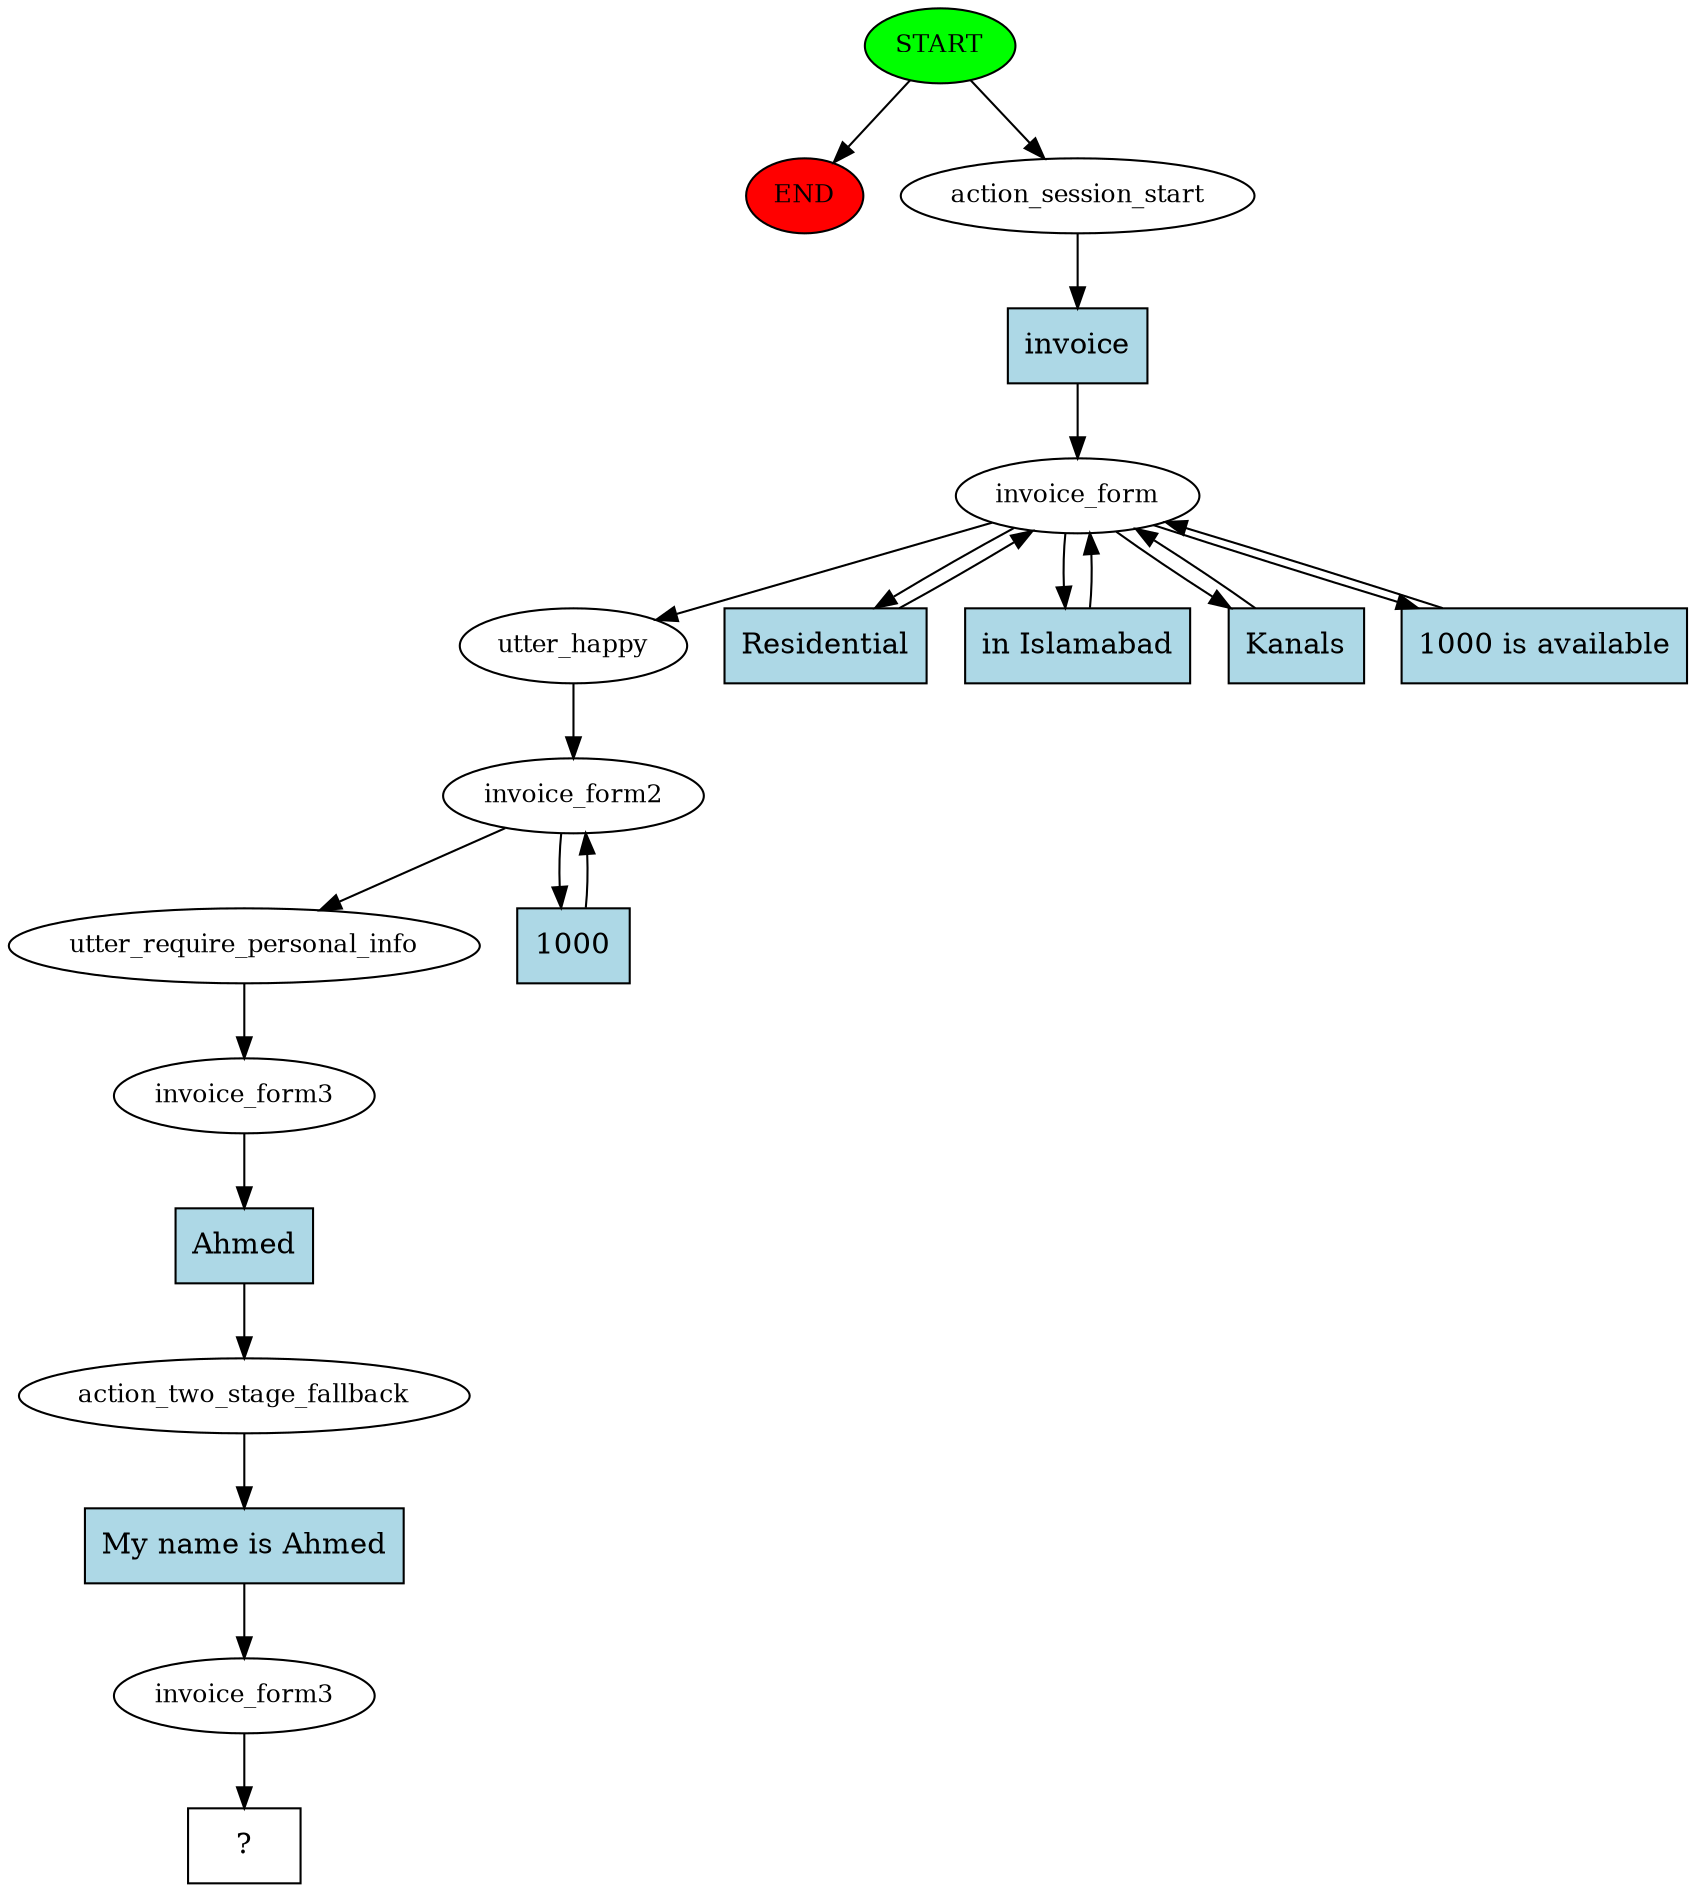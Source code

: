 digraph  {
0 [class="start active", fillcolor=green, fontsize=12, label=START, style=filled];
"-1" [class=end, fillcolor=red, fontsize=12, label=END, style=filled];
1 [class=active, fontsize=12, label=action_session_start];
2 [class=active, fontsize=12, label=invoice_form];
7 [class=active, fontsize=12, label=utter_happy];
8 [class=active, fontsize=12, label=invoice_form2];
10 [class=active, fontsize=12, label=utter_require_personal_info];
11 [class=active, fontsize=12, label=invoice_form3];
12 [class=active, fontsize=12, label=action_two_stage_fallback];
13 [class=active, fontsize=12, label=invoice_form3];
14 [class="intent dashed active", label="  ?  ", shape=rect];
15 [class="intent active", fillcolor=lightblue, label=invoice, shape=rect, style=filled];
16 [class="intent active", fillcolor=lightblue, label=Residential, shape=rect, style=filled];
17 [class="intent active", fillcolor=lightblue, label="in Islamabad", shape=rect, style=filled];
18 [class="intent active", fillcolor=lightblue, label=Kanals, shape=rect, style=filled];
19 [class="intent active", fillcolor=lightblue, label="1000 is available", shape=rect, style=filled];
20 [class="intent active", fillcolor=lightblue, label=1000, shape=rect, style=filled];
21 [class="intent active", fillcolor=lightblue, label=Ahmed, shape=rect, style=filled];
22 [class="intent active", fillcolor=lightblue, label="My name is Ahmed", shape=rect, style=filled];
0 -> "-1"  [class="", key=NONE, label=""];
0 -> 1  [class=active, key=NONE, label=""];
1 -> 15  [class=active, key=0];
2 -> 7  [class=active, key=NONE, label=""];
2 -> 16  [class=active, key=0];
2 -> 17  [class=active, key=0];
2 -> 18  [class=active, key=0];
2 -> 19  [class=active, key=0];
7 -> 8  [class=active, key=NONE, label=""];
8 -> 10  [class=active, key=NONE, label=""];
8 -> 20  [class=active, key=0];
10 -> 11  [class=active, key=NONE, label=""];
11 -> 21  [class=active, key=0];
12 -> 22  [class=active, key=0];
13 -> 14  [class=active, key=NONE, label=""];
15 -> 2  [class=active, key=0];
16 -> 2  [class=active, key=0];
17 -> 2  [class=active, key=0];
18 -> 2  [class=active, key=0];
19 -> 2  [class=active, key=0];
20 -> 8  [class=active, key=0];
21 -> 12  [class=active, key=0];
22 -> 13  [class=active, key=0];
}
